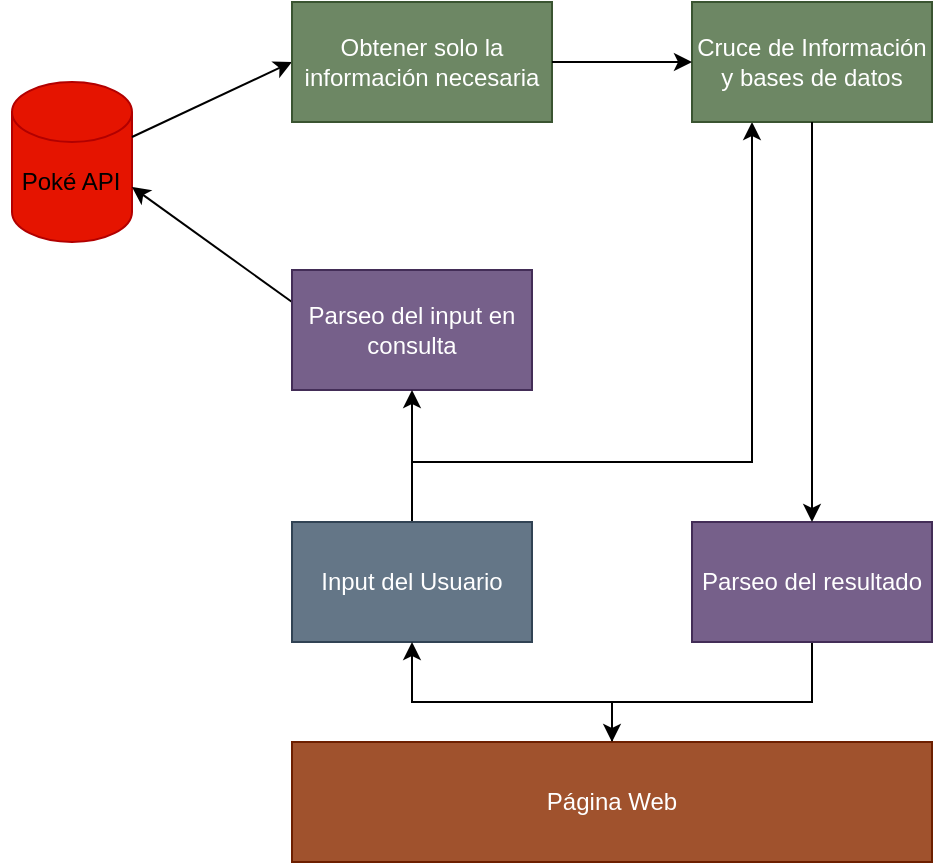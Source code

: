 <mxfile version="20.2.3" pages="2"><diagram id="wuqxaebUFr6o6Z3dyaxV" name="Idea de la solución"><mxGraphModel dx="1381" dy="774" grid="1" gridSize="10" guides="1" tooltips="1" connect="1" arrows="1" fold="1" page="1" pageScale="1" pageWidth="1169" pageHeight="827" math="0" shadow="0"><root><mxCell id="0"/><mxCell id="1" parent="0"/><mxCell id="XrF9rR9rZT-nY_kS5gns-8" value="" style="shape=cylinder3;whiteSpace=wrap;html=1;boundedLbl=1;backgroundOutline=1;size=15;fontStyle=0;fillColor=#e51400;fontColor=#ffffff;strokeColor=#B20000;" vertex="1" parent="1"><mxGeometry x="60" y="290" width="60" height="80" as="geometry"/></mxCell><mxCell id="XrF9rR9rZT-nY_kS5gns-9" value="Poké API" style="text;html=1;align=center;verticalAlign=middle;resizable=0;points=[];autosize=1;strokeColor=none;fillColor=none;fontStyle=0" vertex="1" parent="1"><mxGeometry x="54" y="325" width="70" height="30" as="geometry"/></mxCell><mxCell id="XrF9rR9rZT-nY_kS5gns-11" value="" style="endArrow=classic;html=1;rounded=0;exitX=1;exitY=0;exitDx=0;exitDy=27.5;exitPerimeter=0;" edge="1" parent="1" source="XrF9rR9rZT-nY_kS5gns-8"><mxGeometry width="50" height="50" relative="1" as="geometry"><mxPoint x="260" y="420" as="sourcePoint"/><mxPoint x="200" y="280" as="targetPoint"/></mxGeometry></mxCell><mxCell id="XrF9rR9rZT-nY_kS5gns-12" value="" style="endArrow=classic;html=1;rounded=0;entryX=1;entryY=0;entryDx=0;entryDy=52.5;entryPerimeter=0;" edge="1" parent="1" target="XrF9rR9rZT-nY_kS5gns-8"><mxGeometry width="50" height="50" relative="1" as="geometry"><mxPoint x="200" y="400" as="sourcePoint"/><mxPoint x="170" y="355" as="targetPoint"/></mxGeometry></mxCell><mxCell id="XrF9rR9rZT-nY_kS5gns-13" value="Parseo del input en consulta" style="rounded=0;whiteSpace=wrap;html=1;fillColor=#76608a;fontColor=#ffffff;strokeColor=#432D57;" vertex="1" parent="1"><mxGeometry x="200" y="384" width="120" height="60" as="geometry"/></mxCell><mxCell id="XrF9rR9rZT-nY_kS5gns-14" value="Obtener solo la información necesaria" style="rounded=0;whiteSpace=wrap;html=1;fillColor=#6d8764;fontColor=#ffffff;strokeColor=#3A5431;" vertex="1" parent="1"><mxGeometry x="200" y="250" width="130" height="60" as="geometry"/></mxCell><mxCell id="XrF9rR9rZT-nY_kS5gns-15" value="" style="endArrow=classic;html=1;rounded=0;entryX=0.5;entryY=1;entryDx=0;entryDy=0;exitX=0.5;exitY=0;exitDx=0;exitDy=0;" edge="1" parent="1" source="XrF9rR9rZT-nY_kS5gns-16" target="XrF9rR9rZT-nY_kS5gns-13"><mxGeometry width="50" height="50" relative="1" as="geometry"><mxPoint x="260" y="510" as="sourcePoint"/><mxPoint x="260" y="480" as="targetPoint"/></mxGeometry></mxCell><mxCell id="XrF9rR9rZT-nY_kS5gns-21" style="edgeStyle=orthogonalEdgeStyle;rounded=0;orthogonalLoop=1;jettySize=auto;html=1;entryX=0.25;entryY=1;entryDx=0;entryDy=0;" edge="1" parent="1" source="XrF9rR9rZT-nY_kS5gns-16" target="XrF9rR9rZT-nY_kS5gns-17"><mxGeometry relative="1" as="geometry"><Array as="points"><mxPoint x="260" y="480"/><mxPoint x="430" y="480"/></Array></mxGeometry></mxCell><mxCell id="XrF9rR9rZT-nY_kS5gns-16" value="Input del Usuario" style="rounded=0;whiteSpace=wrap;html=1;fillColor=#647687;fontColor=#ffffff;strokeColor=#314354;" vertex="1" parent="1"><mxGeometry x="200" y="510" width="120" height="60" as="geometry"/></mxCell><mxCell id="XrF9rR9rZT-nY_kS5gns-17" value="Cruce de Información y bases de datos" style="rounded=0;whiteSpace=wrap;html=1;fillColor=#6d8764;fontColor=#ffffff;strokeColor=#3A5431;" vertex="1" parent="1"><mxGeometry x="400" y="250" width="120" height="60" as="geometry"/></mxCell><mxCell id="XrF9rR9rZT-nY_kS5gns-18" value="" style="endArrow=classic;html=1;rounded=0;entryX=0;entryY=0.5;entryDx=0;entryDy=0;exitX=1;exitY=0.5;exitDx=0;exitDy=0;" edge="1" parent="1" source="XrF9rR9rZT-nY_kS5gns-14" target="XrF9rR9rZT-nY_kS5gns-17"><mxGeometry width="50" height="50" relative="1" as="geometry"><mxPoint x="260" y="400" as="sourcePoint"/><mxPoint x="310" y="350" as="targetPoint"/></mxGeometry></mxCell><mxCell id="XrF9rR9rZT-nY_kS5gns-20" style="edgeStyle=orthogonalEdgeStyle;rounded=0;orthogonalLoop=1;jettySize=auto;html=1;entryX=0.5;entryY=1;entryDx=0;entryDy=0;" edge="1" parent="1" source="XrF9rR9rZT-nY_kS5gns-19" target="XrF9rR9rZT-nY_kS5gns-16"><mxGeometry relative="1" as="geometry"><Array as="points"><mxPoint x="360" y="600"/><mxPoint x="260" y="600"/></Array></mxGeometry></mxCell><mxCell id="XrF9rR9rZT-nY_kS5gns-19" value="Página Web" style="rounded=0;whiteSpace=wrap;html=1;fillColor=#a0522d;fontColor=#ffffff;strokeColor=#6D1F00;" vertex="1" parent="1"><mxGeometry x="200" y="620" width="320" height="60" as="geometry"/></mxCell><mxCell id="XrF9rR9rZT-nY_kS5gns-25" style="edgeStyle=orthogonalEdgeStyle;rounded=0;orthogonalLoop=1;jettySize=auto;html=1;" edge="1" parent="1" source="XrF9rR9rZT-nY_kS5gns-23" target="XrF9rR9rZT-nY_kS5gns-19"><mxGeometry relative="1" as="geometry"><Array as="points"><mxPoint x="460" y="600"/><mxPoint x="360" y="600"/></Array></mxGeometry></mxCell><mxCell id="XrF9rR9rZT-nY_kS5gns-23" value="Parseo del resultado" style="rounded=0;whiteSpace=wrap;html=1;fillColor=#76608a;fontColor=#ffffff;strokeColor=#432D57;" vertex="1" parent="1"><mxGeometry x="400" y="510" width="120" height="60" as="geometry"/></mxCell><mxCell id="XrF9rR9rZT-nY_kS5gns-24" value="" style="endArrow=classic;html=1;rounded=0;entryX=0.5;entryY=0;entryDx=0;entryDy=0;" edge="1" parent="1" source="XrF9rR9rZT-nY_kS5gns-17" target="XrF9rR9rZT-nY_kS5gns-23"><mxGeometry width="50" height="50" relative="1" as="geometry"><mxPoint x="260" y="500" as="sourcePoint"/><mxPoint x="310" y="450" as="targetPoint"/></mxGeometry></mxCell></root></mxGraphModel></diagram><diagram id="MO-_wvWqDGEzJjmaKMEP" name="Diagrama de Uso"><mxGraphModel dx="1381" dy="774" grid="1" gridSize="10" guides="1" tooltips="1" connect="1" arrows="1" fold="1" page="1" pageScale="1" pageWidth="1169" pageHeight="827" math="0" shadow="0"><root><mxCell id="0"/><mxCell id="1" parent="0"/><mxCell id="9wBWUfQLF4ROA8Ky4unn-5" value="" style="whiteSpace=wrap;html=1;aspect=fixed;fontSize=17;fillColor=#647687;fontColor=#ffffff;strokeColor=#314354;" vertex="1" parent="1"><mxGeometry x="160" y="120" width="680" height="680" as="geometry"/></mxCell><mxCell id="9wBWUfQLF4ROA8Ky4unn-53" style="edgeStyle=orthogonalEdgeStyle;rounded=0;orthogonalLoop=1;jettySize=auto;html=1;exitX=1;exitY=0.333;exitDx=0;exitDy=0;exitPerimeter=0;entryX=0;entryY=0.5;entryDx=0;entryDy=0;fontSize=17;fillColor=#008a00;strokeColor=#005700;" edge="1" parent="1" source="9wBWUfQLF4ROA8Ky4unn-1" target="9wBWUfQLF4ROA8Ky4unn-35"><mxGeometry relative="1" as="geometry"/></mxCell><mxCell id="9wBWUfQLF4ROA8Ky4unn-54" style="edgeStyle=orthogonalEdgeStyle;rounded=0;orthogonalLoop=1;jettySize=auto;html=1;exitX=1;exitY=0.333;exitDx=0;exitDy=0;exitPerimeter=0;entryX=-0.008;entryY=0.062;entryDx=0;entryDy=0;entryPerimeter=0;fontSize=17;fillColor=#008a00;strokeColor=#005700;" edge="1" parent="1" source="9wBWUfQLF4ROA8Ky4unn-1" target="9wBWUfQLF4ROA8Ky4unn-35"><mxGeometry relative="1" as="geometry"/></mxCell><mxCell id="9wBWUfQLF4ROA8Ky4unn-55" style="edgeStyle=orthogonalEdgeStyle;rounded=0;orthogonalLoop=1;jettySize=auto;html=1;exitX=1;exitY=0.333;exitDx=0;exitDy=0;exitPerimeter=0;entryX=0;entryY=0.25;entryDx=0;entryDy=0;fontSize=17;fillColor=#008a00;strokeColor=#005700;" edge="1" parent="1" source="9wBWUfQLF4ROA8Ky4unn-1" target="9wBWUfQLF4ROA8Ky4unn-35"><mxGeometry relative="1" as="geometry"/></mxCell><mxCell id="9wBWUfQLF4ROA8Ky4unn-56" style="edgeStyle=orthogonalEdgeStyle;rounded=0;orthogonalLoop=1;jettySize=auto;html=1;exitX=1;exitY=0.333;exitDx=0;exitDy=0;exitPerimeter=0;entryX=0;entryY=0.75;entryDx=0;entryDy=0;fontSize=17;fillColor=#008a00;strokeColor=#005700;" edge="1" parent="1" source="9wBWUfQLF4ROA8Ky4unn-1" target="9wBWUfQLF4ROA8Ky4unn-35"><mxGeometry relative="1" as="geometry"/></mxCell><mxCell id="9wBWUfQLF4ROA8Ky4unn-1" value="&lt;font style=&quot;font-size: 17px;&quot;&gt;Poké Usuario&lt;/font&gt;" style="shape=umlActor;verticalLabelPosition=bottom;verticalAlign=top;html=1;outlineConnect=0;" vertex="1" parent="1"><mxGeometry x="40" y="315" width="60" height="120" as="geometry"/></mxCell><mxCell id="9wBWUfQLF4ROA8Ky4unn-2" value="&lt;font style=&quot;font-size: 20px;&quot;&gt;Poké API&lt;/font&gt;" style="shape=umlActor;verticalLabelPosition=bottom;verticalAlign=top;html=1;outlineConnect=0;" vertex="1" parent="1"><mxGeometry x="852" y="210" width="80" height="150" as="geometry"/></mxCell><mxCell id="9wBWUfQLF4ROA8Ky4unn-27" style="edgeStyle=orthogonalEdgeStyle;rounded=0;orthogonalLoop=1;jettySize=auto;html=1;exitX=0;exitY=0.333;exitDx=0;exitDy=0;exitPerimeter=0;fontSize=17;entryX=0.5;entryY=1;entryDx=0;entryDy=0;fillColor=#76608a;strokeColor=#432D57;" edge="1" parent="1" source="9wBWUfQLF4ROA8Ky4unn-3" target="9wBWUfQLF4ROA8Ky4unn-25"><mxGeometry relative="1" as="geometry"/></mxCell><mxCell id="9wBWUfQLF4ROA8Ky4unn-3" value="&lt;font style=&quot;font-size: 18px;&quot;&gt;Poké DEV&lt;/font&gt;" style="shape=umlActor;verticalLabelPosition=bottom;verticalAlign=top;html=1;outlineConnect=0;" vertex="1" parent="1"><mxGeometry x="851" y="470" width="80" height="140" as="geometry"/></mxCell><mxCell id="9wBWUfQLF4ROA8Ky4unn-28" style="edgeStyle=orthogonalEdgeStyle;rounded=0;orthogonalLoop=1;jettySize=auto;html=1;entryX=0.5;entryY=0.5;entryDx=0;entryDy=0;entryPerimeter=0;fontSize=17;fillColor=#76608a;strokeColor=#432D57;" edge="1" parent="1" source="9wBWUfQLF4ROA8Ky4unn-25" target="9wBWUfQLF4ROA8Ky4unn-2"><mxGeometry relative="1" as="geometry"><Array as="points"><mxPoint x="690" y="285"/></Array></mxGeometry></mxCell><mxCell id="9wBWUfQLF4ROA8Ky4unn-25" value="Actualizar Proxy" style="swimlane;fontStyle=0;childLayout=stackLayout;horizontal=1;startSize=30;horizontalStack=0;resizeParent=1;resizeParentMax=0;resizeLast=0;collapsible=1;marginBottom=0;fontSize=17;fillColor=#6d8764;fontColor=#ffffff;strokeColor=#3A5431;" vertex="1" parent="1"><mxGeometry x="600" y="315" width="190" height="120" as="geometry"><mxRectangle x="630" y="365" width="145" height="30" as="alternateBounds"/></mxGeometry></mxCell><mxCell id="9wBWUfQLF4ROA8Ky4unn-26" value="El administrador pueda&#10;actualizar el código &#10;para comunicarse con &#10;la API." style="text;strokeColor=none;fillColor=none;align=left;verticalAlign=middle;spacingLeft=4;spacingRight=4;overflow=hidden;points=[[0,0.5],[1,0.5]];portConstraint=eastwest;rotatable=0;fontSize=17;" vertex="1" parent="9wBWUfQLF4ROA8Ky4unn-25"><mxGeometry y="30" width="190" height="90" as="geometry"/></mxCell><mxCell id="9wBWUfQLF4ROA8Ky4unn-35" value="Consultar por obtener un Pokémon con X movimiento en el juego A" style="swimlane;horizontal=0;fontSize=17;fillColor=#6d8764;fontColor=#ffffff;strokeColor=#3A5431;" vertex="1" parent="1"><mxGeometry x="190" y="145" width="360" height="630" as="geometry"><mxRectangle x="1000" y="40" width="40" height="580" as="alternateBounds"/></mxGeometry></mxCell><mxCell id="9wBWUfQLF4ROA8Ky4unn-36" value="Buscar Pokémon" style="swimlane;fontStyle=0;childLayout=stackLayout;horizontal=1;startSize=30;horizontalStack=0;resizeParent=1;resizeParentMax=0;resizeLast=0;collapsible=1;marginBottom=0;fontSize=17;fillColor=#6d8764;fontColor=#ffffff;strokeColor=#3A5431;" vertex="1" parent="9wBWUfQLF4ROA8Ky4unn-35"><mxGeometry x="30" y="10" width="180" height="80" as="geometry"><mxRectangle x="280" y="140" width="145" height="30" as="alternateBounds"/></mxGeometry></mxCell><mxCell id="9wBWUfQLF4ROA8Ky4unn-37" value="Mostrar información&#10;del Pokémon pedido." style="text;strokeColor=none;fillColor=none;align=center;verticalAlign=middle;spacingLeft=4;spacingRight=4;overflow=hidden;points=[[0,0.5],[1,0.5]];portConstraint=eastwest;rotatable=0;fontSize=17;" vertex="1" parent="9wBWUfQLF4ROA8Ky4unn-36"><mxGeometry y="30" width="180" height="50" as="geometry"/></mxCell><mxCell id="9wBWUfQLF4ROA8Ky4unn-38" value="Consultar cómo &#10;obtener Pokémon" style="swimlane;fontStyle=0;childLayout=stackLayout;horizontal=1;startSize=50;horizontalStack=0;resizeParent=1;resizeParentMax=0;resizeLast=0;collapsible=1;marginBottom=0;fontSize=17;fillColor=#6d8764;fontColor=#ffffff;strokeColor=#3A5431;" vertex="1" parent="9wBWUfQLF4ROA8Ky4unn-35"><mxGeometry x="30" y="120" width="260" height="140" as="geometry"><mxRectangle x="280" y="220" width="145" height="50" as="alternateBounds"/></mxGeometry></mxCell><mxCell id="9wBWUfQLF4ROA8Ky4unn-39" value="El usuario obtendrá las &#10;instrucciones necesarias para &#10;capturar el pokémon pedido." style="text;strokeColor=none;fillColor=none;align=left;verticalAlign=middle;spacingLeft=4;spacingRight=4;overflow=hidden;points=[[0,0.5],[1,0.5]];portConstraint=eastwest;rotatable=0;fontSize=17;" vertex="1" parent="9wBWUfQLF4ROA8Ky4unn-38"><mxGeometry y="50" width="260" height="90" as="geometry"/></mxCell><mxCell id="9wBWUfQLF4ROA8Ky4unn-40" value="Consultar cómo obtener &#10;un movimiento para cierto Pokémon" style="swimlane;fontStyle=0;childLayout=stackLayout;horizontal=1;startSize=50;horizontalStack=0;resizeParent=1;resizeParentMax=0;resizeLast=0;collapsible=1;marginBottom=0;fontSize=17;fillColor=#6d8764;fontColor=#ffffff;strokeColor=#3A5431;" vertex="1" parent="9wBWUfQLF4ROA8Ky4unn-35"><mxGeometry x="30" y="276" width="310" height="140" as="geometry"><mxRectangle x="240" y="470" width="280" height="50" as="alternateBounds"/></mxGeometry></mxCell><mxCell id="9wBWUfQLF4ROA8Ky4unn-41" value="El usuario obtendrá información&#10;acerca de si el pokémon y el &#10;movimiento consultado son compatibles&#10;y de ser así cómo equipárselo." style="text;strokeColor=none;fillColor=none;align=left;verticalAlign=middle;spacingLeft=4;spacingRight=4;overflow=hidden;points=[[0,0.5],[1,0.5]];portConstraint=eastwest;rotatable=0;fontSize=17;" vertex="1" parent="9wBWUfQLF4ROA8Ky4unn-40"><mxGeometry y="50" width="310" height="90" as="geometry"/></mxCell><mxCell id="9wBWUfQLF4ROA8Ky4unn-42" value="Consultar cómo &#10;transferir Pokémon" style="swimlane;fontStyle=0;childLayout=stackLayout;horizontal=1;startSize=50;horizontalStack=0;resizeParent=1;resizeParentMax=0;resizeLast=0;collapsible=1;marginBottom=0;fontSize=17;fillColor=#6d8764;fontColor=#ffffff;strokeColor=#3A5431;" vertex="1" parent="9wBWUfQLF4ROA8Ky4unn-35"><mxGeometry x="30" y="445" width="260" height="140" as="geometry"><mxRectangle x="280" y="220" width="145" height="50" as="alternateBounds"/></mxGeometry></mxCell><mxCell id="9wBWUfQLF4ROA8Ky4unn-43" value="El usuario obtendrá las &#10;instrucciones necesarias para &#10;transferir el pokémon pedido de &#10;un juego A a un juego B." style="text;strokeColor=none;fillColor=none;align=left;verticalAlign=middle;spacingLeft=4;spacingRight=4;overflow=hidden;points=[[0,0.5],[1,0.5]];portConstraint=eastwest;rotatable=0;fontSize=17;" vertex="1" parent="9wBWUfQLF4ROA8Ky4unn-42"><mxGeometry y="50" width="260" height="90" as="geometry"/></mxCell><mxCell id="9wBWUfQLF4ROA8Ky4unn-59" style="edgeStyle=orthogonalEdgeStyle;rounded=0;orthogonalLoop=1;jettySize=auto;html=1;entryX=1;entryY=0.5;entryDx=0;entryDy=0;fontSize=17;fillColor=#76608a;strokeColor=#432D57;" edge="1" parent="9wBWUfQLF4ROA8Ky4unn-35" target="9wBWUfQLF4ROA8Ky4unn-37"><mxGeometry relative="1" as="geometry"><mxPoint x="360" y="65" as="sourcePoint"/><Array as="points"><mxPoint x="270" y="65"/></Array></mxGeometry></mxCell><mxCell id="9wBWUfQLF4ROA8Ky4unn-61" value="" style="endArrow=classic;html=1;rounded=0;fontSize=17;entryX=1;entryY=0.25;entryDx=0;entryDy=0;fillColor=#76608a;strokeColor=#432D57;" edge="1" parent="9wBWUfQLF4ROA8Ky4unn-35" target="9wBWUfQLF4ROA8Ky4unn-38"><mxGeometry width="50" height="50" relative="1" as="geometry"><mxPoint x="360" y="155" as="sourcePoint"/><mxPoint x="540" y="305" as="targetPoint"/></mxGeometry></mxCell><mxCell id="9wBWUfQLF4ROA8Ky4unn-62" value="" style="endArrow=classic;html=1;rounded=0;fontSize=17;fillColor=#76608a;strokeColor=#432D57;" edge="1" parent="1" target="9wBWUfQLF4ROA8Ky4unn-41"><mxGeometry width="50" height="50" relative="1" as="geometry"><mxPoint x="550" y="510" as="sourcePoint"/><mxPoint x="730" y="450" as="targetPoint"/></mxGeometry></mxCell><mxCell id="9wBWUfQLF4ROA8Ky4unn-63" value="" style="endArrow=classic;html=1;rounded=0;fontSize=17;fillColor=#76608a;strokeColor=#432D57;" edge="1" parent="1" target="9wBWUfQLF4ROA8Ky4unn-43"><mxGeometry width="50" height="50" relative="1" as="geometry"><mxPoint x="550" y="690" as="sourcePoint"/><mxPoint x="730" y="450" as="targetPoint"/></mxGeometry></mxCell><mxCell id="9wBWUfQLF4ROA8Ky4unn-64" value="" style="endArrow=classic;html=1;rounded=0;fontSize=17;entryX=0.5;entryY=0.5;entryDx=0;entryDy=0;entryPerimeter=0;edgeStyle=orthogonalEdgeStyle;fillColor=#76608a;strokeColor=#432D57;" edge="1" parent="1" target="9wBWUfQLF4ROA8Ky4unn-2"><mxGeometry width="50" height="50" relative="1" as="geometry"><mxPoint x="550" y="210" as="sourcePoint"/><mxPoint x="580" y="450" as="targetPoint"/><Array as="points"><mxPoint x="690" y="210"/><mxPoint x="690" y="285"/></Array></mxGeometry></mxCell><mxCell id="9wBWUfQLF4ROA8Ky4unn-65" value="" style="endArrow=classic;html=1;rounded=0;fontSize=17;entryX=0.5;entryY=0.5;entryDx=0;entryDy=0;entryPerimeter=0;exitX=1;exitY=0.25;exitDx=0;exitDy=0;edgeStyle=orthogonalEdgeStyle;fillColor=#76608a;strokeColor=#432D57;" edge="1" parent="1" source="9wBWUfQLF4ROA8Ky4unn-35" target="9wBWUfQLF4ROA8Ky4unn-2"><mxGeometry width="50" height="50" relative="1" as="geometry"><mxPoint x="530" y="500" as="sourcePoint"/><mxPoint x="580" y="450" as="targetPoint"/><Array as="points"><mxPoint x="550" y="300"/><mxPoint x="690" y="300"/><mxPoint x="690" y="285"/></Array></mxGeometry></mxCell><mxCell id="9wBWUfQLF4ROA8Ky4unn-66" value="" style="endArrow=classic;html=1;rounded=0;fontSize=17;entryX=0.5;entryY=0.5;entryDx=0;entryDy=0;entryPerimeter=0;edgeStyle=orthogonalEdgeStyle;fillColor=#76608a;strokeColor=#432D57;" edge="1" parent="1" target="9wBWUfQLF4ROA8Ky4unn-2"><mxGeometry width="50" height="50" relative="1" as="geometry"><mxPoint x="550" y="510" as="sourcePoint"/><mxPoint x="580" y="450" as="targetPoint"/><Array as="points"><mxPoint x="580" y="510"/><mxPoint x="580" y="300"/><mxPoint x="690" y="300"/><mxPoint x="690" y="285"/></Array></mxGeometry></mxCell><mxCell id="9wBWUfQLF4ROA8Ky4unn-67" value="" style="endArrow=classic;html=1;rounded=0;fontSize=17;entryX=0.5;entryY=0.5;entryDx=0;entryDy=0;entryPerimeter=0;edgeStyle=orthogonalEdgeStyle;fillColor=#76608a;strokeColor=#432D57;" edge="1" parent="1" target="9wBWUfQLF4ROA8Ky4unn-2"><mxGeometry width="50" height="50" relative="1" as="geometry"><mxPoint x="550" y="690" as="sourcePoint"/><mxPoint x="580" y="450" as="targetPoint"/><Array as="points"><mxPoint x="580" y="690"/><mxPoint x="580" y="300"/><mxPoint x="690" y="300"/><mxPoint x="690" y="285"/></Array></mxGeometry></mxCell></root></mxGraphModel></diagram></mxfile>
